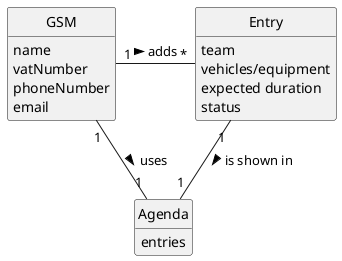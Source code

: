 @startuml
skinparam monochrome true
skinparam packageStyle rectangle
skinparam shadowing false

'left to right direction

skinparam classAttributeIconSize 0

hide circle
hide methods

'title Domain Model

'class Platform {
'  -description
'}

class GSM {
    name
    vatNumber
    phoneNumber
    email
}

class Entry {
    team
    vehicles/equipment
    expected duration
    status
}

class Agenda {
    entries
}

'class User {
'    name
'    email
'    password
'}

GSM "1" - "*" Entry: adds >
GSM "1" -- "1" Agenda: uses >
Entry "1" -- "1" Agenda: is shown in >

@enduml